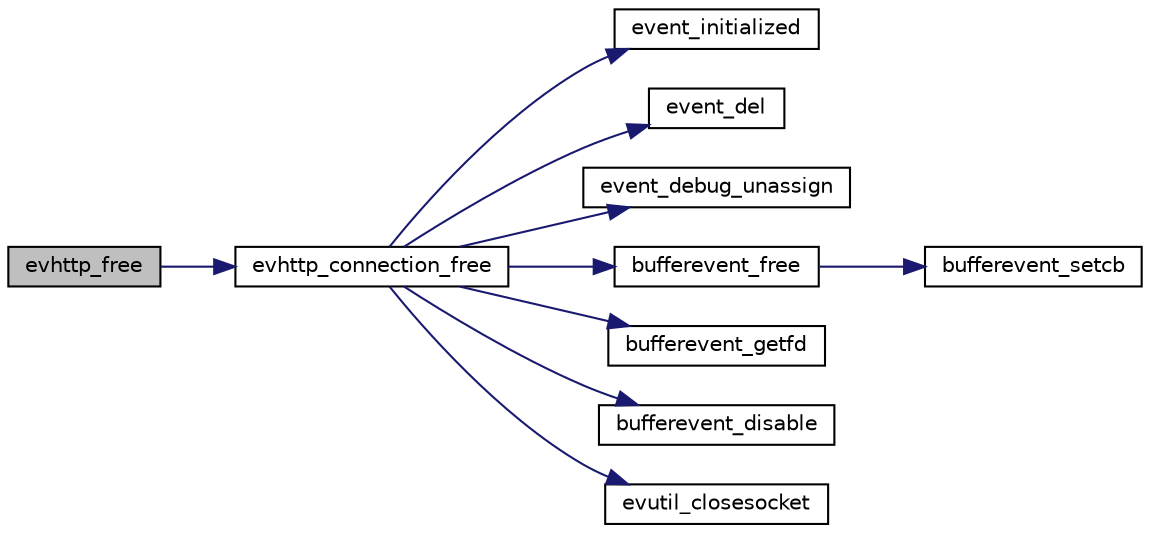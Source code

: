 digraph "evhttp_free"
{
 // LATEX_PDF_SIZE
  edge [fontname="Helvetica",fontsize="10",labelfontname="Helvetica",labelfontsize="10"];
  node [fontname="Helvetica",fontsize="10",shape=record];
  rankdir="LR";
  Node60 [label="evhttp_free",height=0.2,width=0.4,color="black", fillcolor="grey75", style="filled", fontcolor="black",tooltip=" "];
  Node60 -> Node61 [color="midnightblue",fontsize="10",style="solid",fontname="Helvetica"];
  Node61 [label="evhttp_connection_free",height=0.2,width=0.4,color="black", fillcolor="white", style="filled",URL="$http_8h.html#aaf15e06932005ac0bc890b6fe72b19e3",tooltip=" "];
  Node61 -> Node62 [color="midnightblue",fontsize="10",style="solid",fontname="Helvetica"];
  Node62 [label="event_initialized",height=0.2,width=0.4,color="black", fillcolor="white", style="filled",URL="$event2_2event_8h.html#a85b94b111b8aa7fb480fc2f9da7f8e18",tooltip=" "];
  Node61 -> Node63 [color="midnightblue",fontsize="10",style="solid",fontname="Helvetica"];
  Node63 [label="event_del",height=0.2,width=0.4,color="black", fillcolor="white", style="filled",URL="$event2_2event_8h.html#a8d6f0f479b2b2b5c13854b7efae7b243",tooltip=" "];
  Node61 -> Node64 [color="midnightblue",fontsize="10",style="solid",fontname="Helvetica"];
  Node64 [label="event_debug_unassign",height=0.2,width=0.4,color="black", fillcolor="white", style="filled",URL="$event2_2event_8h.html#a1347923dccea548c036ccc7614c5b595",tooltip=" "];
  Node61 -> Node65 [color="midnightblue",fontsize="10",style="solid",fontname="Helvetica"];
  Node65 [label="bufferevent_free",height=0.2,width=0.4,color="black", fillcolor="white", style="filled",URL="$bufferevent_8h.html#a8baa699f526f237c0d33f618f073c1cc",tooltip=" "];
  Node65 -> Node66 [color="midnightblue",fontsize="10",style="solid",fontname="Helvetica"];
  Node66 [label="bufferevent_setcb",height=0.2,width=0.4,color="black", fillcolor="white", style="filled",URL="$bufferevent_8h.html#a031df52978c5237b70fb8ae7df572c97",tooltip=" "];
  Node61 -> Node67 [color="midnightblue",fontsize="10",style="solid",fontname="Helvetica"];
  Node67 [label="bufferevent_getfd",height=0.2,width=0.4,color="black", fillcolor="white", style="filled",URL="$bufferevent_8h.html#a544e049e4a8cca27ab1a98b8339fe72a",tooltip=" "];
  Node61 -> Node68 [color="midnightblue",fontsize="10",style="solid",fontname="Helvetica"];
  Node68 [label="bufferevent_disable",height=0.2,width=0.4,color="black", fillcolor="white", style="filled",URL="$bufferevent_8h.html#a4f3974def824e73a6861d94cff71e7c6",tooltip=" "];
  Node61 -> Node69 [color="midnightblue",fontsize="10",style="solid",fontname="Helvetica"];
  Node69 [label="evutil_closesocket",height=0.2,width=0.4,color="black", fillcolor="white", style="filled",URL="$util_8h.html#a5cfa6c13c62d17570a7d5f6d3541ff5b",tooltip=" "];
}
